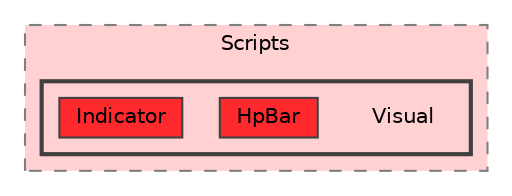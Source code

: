 digraph "C:/Users/PC/Documents/GitHub/Witch-Pack/WitchPack/Assets/Scripts/Visual"
{
 // LATEX_PDF_SIZE
  bgcolor="transparent";
  edge [fontname=Helvetica,fontsize=10,labelfontname=Helvetica,labelfontsize=10];
  node [fontname=Helvetica,fontsize=10,shape=box,height=0.2,width=0.4];
  compound=true
  subgraph clusterdir_9ac8f34010cad31c2f4e44a4a44f5a85 {
    graph [ bgcolor="#ffd1d2", pencolor="grey50", label="Scripts", fontname=Helvetica,fontsize=10 style="filled,dashed", URL="dir_9ac8f34010cad31c2f4e44a4a44f5a85.html",tooltip=""]
  subgraph clusterdir_ac54ae7afe959cc57d0d531be4e1e03f {
    graph [ bgcolor="#ffd1d2", pencolor="grey25", label="", fontname=Helvetica,fontsize=10 style="filled,bold", URL="dir_ac54ae7afe959cc57d0d531be4e1e03f.html",tooltip=""]
    dir_ac54ae7afe959cc57d0d531be4e1e03f [shape=plaintext, label="Visual"];
  dir_b558afb9952ac168ac6f6d48fbc31b70 [label="HpBar", fillcolor="#fe292d", color="grey25", style="filled", URL="dir_b558afb9952ac168ac6f6d48fbc31b70.html",tooltip=""];
  dir_d34494339e2e987d3042818143cfed56 [label="Indicator", fillcolor="#fe292d", color="grey25", style="filled", URL="dir_d34494339e2e987d3042818143cfed56.html",tooltip=""];
  }
  }
}

